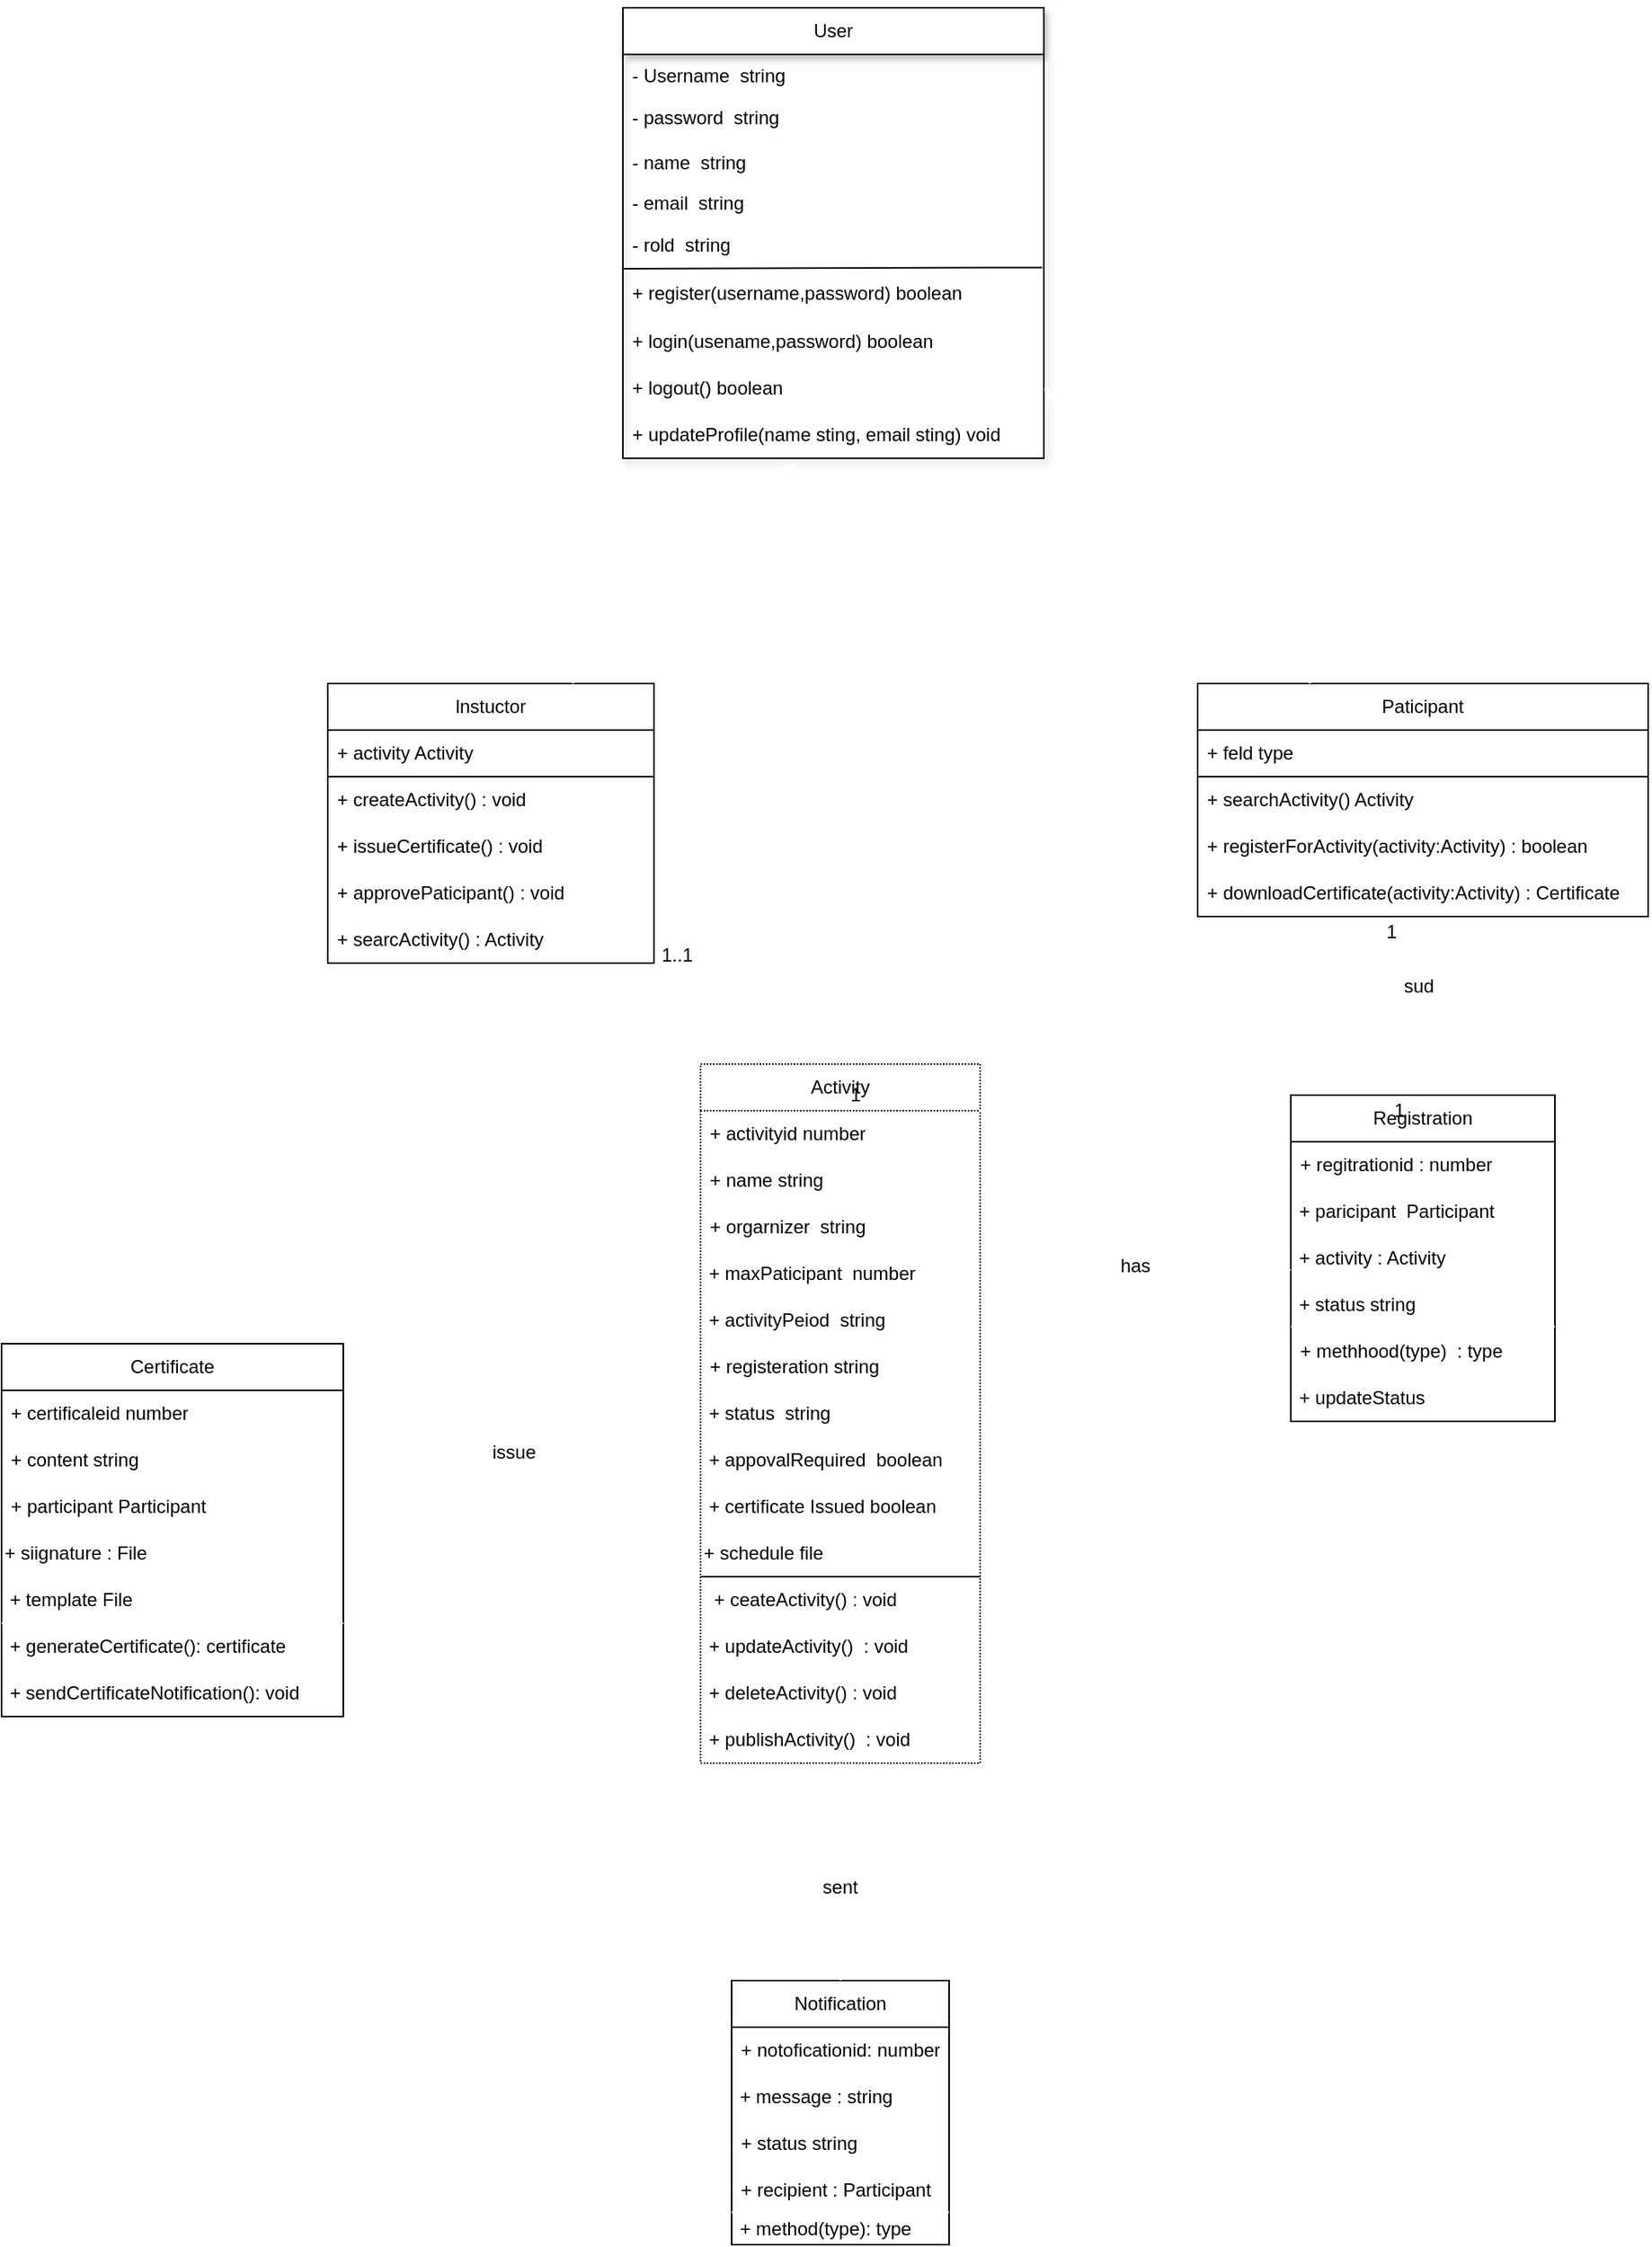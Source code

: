 <mxfile>
    <diagram id="O3-q20drtI94kk6tilBj" name="Page-1">
        <mxGraphModel dx="1276" dy="593" grid="1" gridSize="10" guides="1" tooltips="1" connect="1" arrows="1" fold="1" page="0" pageScale="1" pageWidth="850" pageHeight="1100" background="none" math="0" shadow="0">
            <root>
                <mxCell id="0"/>
                <mxCell id="1" parent="0"/>
                <mxCell id="2" value="User" style="swimlane;fontStyle=0;childLayout=stackLayout;horizontal=1;startSize=30;horizontalStack=0;resizeParent=1;resizeParentMax=0;resizeLast=0;collapsible=1;marginBottom=0;whiteSpace=wrap;html=1;shadow=1;" vertex="1" parent="1">
                    <mxGeometry x="200" y="20" width="271" height="290" as="geometry">
                        <mxRectangle x="280" y="20" width="70" height="30" as="alternateBounds"/>
                    </mxGeometry>
                </mxCell>
                <mxCell id="3" value="- Username  string" style="text;align=left;verticalAlign=top;spacingLeft=4;spacingRight=4;overflow=hidden;rotatable=0;points=[[0,0.5],[1,0.5]];portConstraint=eastwest;" vertex="1" parent="2">
                    <mxGeometry y="30" width="271" height="26" as="geometry"/>
                </mxCell>
                <mxCell id="4" value="- password&amp;nbsp; string" style="text;strokeColor=none;fillColor=none;align=left;verticalAlign=middle;spacingLeft=4;spacingRight=4;overflow=hidden;points=[[0,0.5],[1,0.5]];portConstraint=eastwest;rotatable=0;whiteSpace=wrap;html=1;" vertex="1" parent="2">
                    <mxGeometry y="56" width="271" height="30" as="geometry"/>
                </mxCell>
                <mxCell id="5" value="- name  string" style="text;align=left;verticalAlign=top;spacingLeft=4;spacingRight=4;overflow=hidden;rotatable=0;points=[[0,0.5],[1,0.5]];portConstraint=eastwest;rounded=0;shadow=0;html=0;" vertex="1" parent="2">
                    <mxGeometry y="86" width="271" height="26" as="geometry"/>
                </mxCell>
                <mxCell id="6" value="- email  string" style="text;align=left;verticalAlign=top;spacingLeft=4;spacingRight=4;overflow=hidden;rotatable=0;points=[[0,0.5],[1,0.5]];portConstraint=eastwest;rounded=0;shadow=0;html=0;" vertex="1" parent="2">
                    <mxGeometry y="112" width="271" height="26" as="geometry"/>
                </mxCell>
                <mxCell id="7" value="- rold&amp;nbsp; string" style="text;strokeColor=none;fillColor=none;align=left;verticalAlign=middle;spacingLeft=4;spacingRight=4;overflow=hidden;points=[[0,0.5],[1,0.5]];portConstraint=eastwest;rotatable=0;whiteSpace=wrap;html=1;" vertex="1" parent="2">
                    <mxGeometry y="138" width="271" height="30" as="geometry"/>
                </mxCell>
                <mxCell id="32" style="edgeStyle=none;html=1;endArrow=none;endFill=0;entryX=0.996;entryY=-0.025;entryDx=0;entryDy=0;entryPerimeter=0;" edge="1" parent="2" target="8">
                    <mxGeometry relative="1" as="geometry">
                        <mxPoint x="206" y="168" as="targetPoint"/>
                        <mxPoint y="168" as="sourcePoint"/>
                    </mxGeometry>
                </mxCell>
                <mxCell id="8" value="+ register(username,password) boolean" style="text;strokeColor=none;fillColor=none;align=left;verticalAlign=middle;spacingLeft=4;spacingRight=4;overflow=hidden;points=[[0,0.5],[1,0.5]];portConstraint=eastwest;rotatable=0;whiteSpace=wrap;html=1;perimeterSpacing=0;rounded=0;glass=0;shadow=0;" vertex="1" parent="2">
                    <mxGeometry y="168" width="271" height="32" as="geometry"/>
                </mxCell>
                <mxCell id="9" value="+ login(usename,password) boolean" style="text;strokeColor=none;fillColor=none;align=left;verticalAlign=middle;spacingLeft=4;spacingRight=4;overflow=hidden;points=[[0,0.5],[1,0.5]];portConstraint=eastwest;rotatable=0;whiteSpace=wrap;html=1;dashed=1;" vertex="1" parent="2">
                    <mxGeometry y="200" width="271" height="30" as="geometry"/>
                </mxCell>
                <mxCell id="20" value="+ logout() boolean" style="text;strokeColor=none;fillColor=none;align=left;verticalAlign=middle;spacingLeft=4;spacingRight=4;overflow=hidden;points=[[0,0.5],[1,0.5]];portConstraint=eastwest;rotatable=0;whiteSpace=wrap;html=1;dashed=1;" vertex="1" parent="2">
                    <mxGeometry y="230" width="271" height="30" as="geometry"/>
                </mxCell>
                <mxCell id="24" value="+ updateProfile(name sting, email sting) void" style="text;strokeColor=none;fillColor=none;align=left;verticalAlign=middle;spacingLeft=4;spacingRight=4;overflow=hidden;points=[[0,0.5],[1,0.5]];portConstraint=eastwest;rotatable=0;whiteSpace=wrap;html=1;dashed=1;" vertex="1" parent="2">
                    <mxGeometry y="260" width="271" height="30" as="geometry"/>
                </mxCell>
                <mxCell id="10" value="lnstuctor" style="swimlane;fontStyle=0;childLayout=stackLayout;horizontal=1;startSize=30;horizontalStack=0;resizeParent=1;resizeParentMax=0;resizeLast=0;collapsible=1;marginBottom=0;whiteSpace=wrap;html=1;" vertex="1" parent="1">
                    <mxGeometry x="10" y="455" width="210" height="180" as="geometry"/>
                </mxCell>
                <mxCell id="11" value="+ activity Activity" style="text;strokeColor=none;fillColor=none;align=left;verticalAlign=middle;spacingLeft=4;spacingRight=4;overflow=hidden;points=[[0,0.5],[1,0.5]];portConstraint=eastwest;rotatable=0;whiteSpace=wrap;html=1;" vertex="1" parent="10">
                    <mxGeometry y="30" width="210" height="30" as="geometry"/>
                </mxCell>
                <mxCell id="38" value="" style="endArrow=none;html=1;" edge="1" parent="10">
                    <mxGeometry width="50" height="50" relative="1" as="geometry">
                        <mxPoint y="60" as="sourcePoint"/>
                        <mxPoint x="210" y="60" as="targetPoint"/>
                    </mxGeometry>
                </mxCell>
                <mxCell id="28" value="+ createActivity() : void" style="text;strokeColor=none;fillColor=none;align=left;verticalAlign=middle;spacingLeft=4;spacingRight=4;overflow=hidden;points=[[0,0.5],[1,0.5]];portConstraint=eastwest;rotatable=0;whiteSpace=wrap;html=1;" vertex="1" parent="10">
                    <mxGeometry y="60" width="210" height="30" as="geometry"/>
                </mxCell>
                <mxCell id="33" value="+ issueCertificate() : void" style="text;strokeColor=none;fillColor=none;align=left;verticalAlign=middle;spacingLeft=4;spacingRight=4;overflow=hidden;points=[[0,0.5],[1,0.5]];portConstraint=eastwest;rotatable=0;whiteSpace=wrap;html=1;" vertex="1" parent="10">
                    <mxGeometry y="90" width="210" height="30" as="geometry"/>
                </mxCell>
                <mxCell id="34" value="+ approvePaticipant() : void" style="text;strokeColor=none;fillColor=none;align=left;verticalAlign=middle;spacingLeft=4;spacingRight=4;overflow=hidden;points=[[0,0.5],[1,0.5]];portConstraint=eastwest;rotatable=0;whiteSpace=wrap;html=1;" vertex="1" parent="10">
                    <mxGeometry y="120" width="210" height="30" as="geometry"/>
                </mxCell>
                <mxCell id="36" value="+ searcActivity() : Activity" style="text;strokeColor=none;fillColor=none;align=left;verticalAlign=middle;spacingLeft=4;spacingRight=4;overflow=hidden;points=[[0,0.5],[1,0.5]];portConstraint=eastwest;rotatable=0;whiteSpace=wrap;html=1;" vertex="1" parent="10">
                    <mxGeometry y="150" width="210" height="30" as="geometry"/>
                </mxCell>
                <mxCell id="14" value="Paticipant" style="swimlane;fontStyle=0;childLayout=stackLayout;horizontal=1;startSize=30;horizontalStack=0;resizeParent=1;resizeParentMax=0;resizeLast=0;collapsible=1;marginBottom=0;whiteSpace=wrap;html=1;" vertex="1" parent="1">
                    <mxGeometry x="570" y="455" width="290" height="150" as="geometry"/>
                </mxCell>
                <mxCell id="40" value="" style="endArrow=none;html=1;entryX=0.999;entryY=1;entryDx=0;entryDy=0;entryPerimeter=0;" edge="1" parent="14" target="15">
                    <mxGeometry width="50" height="50" relative="1" as="geometry">
                        <mxPoint y="60" as="sourcePoint"/>
                        <mxPoint x="270" y="60" as="targetPoint"/>
                    </mxGeometry>
                </mxCell>
                <mxCell id="15" value="+ feld type" style="text;strokeColor=none;fillColor=none;align=left;verticalAlign=middle;spacingLeft=4;spacingRight=4;overflow=hidden;points=[[0,0.5],[1,0.5]];portConstraint=eastwest;rotatable=0;whiteSpace=wrap;html=1;" vertex="1" parent="14">
                    <mxGeometry y="30" width="290" height="30" as="geometry"/>
                </mxCell>
                <mxCell id="27" value="+ searchActivity() Activity" style="text;strokeColor=none;fillColor=none;align=left;verticalAlign=middle;spacingLeft=4;spacingRight=4;overflow=hidden;points=[[0,0.5],[1,0.5]];portConstraint=eastwest;rotatable=0;whiteSpace=wrap;html=1;" vertex="1" parent="14">
                    <mxGeometry y="60" width="290" height="30" as="geometry"/>
                </mxCell>
                <mxCell id="39" value="+ registerForActivity(activity:Activity) : boolean" style="text;strokeColor=none;fillColor=none;align=left;verticalAlign=middle;spacingLeft=4;spacingRight=4;overflow=hidden;points=[[0,0.5],[1,0.5]];portConstraint=eastwest;rotatable=0;whiteSpace=wrap;html=1;" vertex="1" parent="14">
                    <mxGeometry y="90" width="290" height="30" as="geometry"/>
                </mxCell>
                <mxCell id="41" value="+ downloadCertificate(activity:Activity) : Certificate" style="text;strokeColor=none;fillColor=none;align=left;verticalAlign=middle;spacingLeft=4;spacingRight=4;overflow=hidden;points=[[0,0.5],[1,0.5]];portConstraint=eastwest;rotatable=0;whiteSpace=wrap;html=1;" vertex="1" parent="14">
                    <mxGeometry y="120" width="290" height="30" as="geometry"/>
                </mxCell>
                <mxCell id="43" value="Activity" style="swimlane;fontStyle=0;childLayout=stackLayout;horizontal=1;startSize=30;horizontalStack=0;resizeParent=1;resizeParentMax=0;resizeLast=0;collapsible=1;marginBottom=0;whiteSpace=wrap;html=1;rounded=0;shadow=0;glass=0;dashed=1;dashPattern=1 1;strokeColor=default;" vertex="1" parent="1">
                    <mxGeometry x="250" y="700" width="180" height="450" as="geometry"/>
                </mxCell>
                <mxCell id="44" value="+ activityid number" style="text;strokeColor=none;fillColor=none;align=left;verticalAlign=middle;spacingLeft=4;spacingRight=4;overflow=hidden;points=[[0,0.5],[1,0.5]];portConstraint=eastwest;rotatable=0;whiteSpace=wrap;html=1;rounded=0;shadow=0;glass=0;dashed=1;dashPattern=1 1;" vertex="1" parent="43">
                    <mxGeometry y="30" width="180" height="30" as="geometry"/>
                </mxCell>
                <mxCell id="45" value="+ name string" style="text;strokeColor=none;fillColor=none;align=left;verticalAlign=middle;spacingLeft=4;spacingRight=4;overflow=hidden;points=[[0,0.5],[1,0.5]];portConstraint=eastwest;rotatable=0;whiteSpace=wrap;html=1;rounded=0;shadow=0;glass=0;dashed=1;dashPattern=1 1;" vertex="1" parent="43">
                    <mxGeometry y="60" width="180" height="30" as="geometry"/>
                </mxCell>
                <mxCell id="46" value="+ orgarnizer&amp;nbsp; string" style="text;strokeColor=none;fillColor=none;align=left;verticalAlign=middle;spacingLeft=4;spacingRight=4;overflow=hidden;points=[[0,0.5],[1,0.5]];portConstraint=eastwest;rotatable=0;whiteSpace=wrap;html=1;rounded=0;shadow=0;glass=0;dashed=1;dashPattern=1 1;" vertex="1" parent="43">
                    <mxGeometry y="90" width="180" height="30" as="geometry"/>
                </mxCell>
                <mxCell id="48" value="&amp;nbsp;+ maxPaticipant&amp;nbsp; number" style="text;html=1;align=left;verticalAlign=middle;resizable=0;points=[];autosize=1;strokeColor=none;fillColor=none;" vertex="1" parent="43">
                    <mxGeometry y="120" width="180" height="30" as="geometry"/>
                </mxCell>
                <mxCell id="49" value="&amp;nbsp;+ activityPeiod&amp;nbsp; string" style="text;html=1;align=left;verticalAlign=middle;resizable=0;points=[];autosize=1;strokeColor=none;fillColor=none;" vertex="1" parent="43">
                    <mxGeometry y="150" width="180" height="30" as="geometry"/>
                </mxCell>
                <mxCell id="50" value="+ registeration string" style="text;strokeColor=none;fillColor=none;align=left;verticalAlign=middle;spacingLeft=4;spacingRight=4;overflow=hidden;points=[[0,0.5],[1,0.5]];portConstraint=eastwest;rotatable=0;whiteSpace=wrap;html=1;rounded=0;shadow=0;glass=0;dashed=1;dashPattern=1 1;" vertex="1" parent="43">
                    <mxGeometry y="180" width="180" height="30" as="geometry"/>
                </mxCell>
                <mxCell id="47" value="&amp;nbsp;+ status&amp;nbsp; string" style="text;html=1;align=left;verticalAlign=middle;resizable=0;points=[];autosize=1;strokeColor=none;fillColor=none;" vertex="1" parent="43">
                    <mxGeometry y="210" width="180" height="30" as="geometry"/>
                </mxCell>
                <mxCell id="51" value="&amp;nbsp;+ appovalRequired&amp;nbsp; boolean" style="text;html=1;align=left;verticalAlign=middle;resizable=0;points=[];autosize=1;strokeColor=none;fillColor=none;" vertex="1" parent="43">
                    <mxGeometry y="240" width="180" height="30" as="geometry"/>
                </mxCell>
                <mxCell id="59" value="&amp;nbsp;+ certificate Issued boolean" style="text;html=1;strokeColor=none;fillColor=none;align=left;verticalAlign=middle;whiteSpace=wrap;rounded=0;shadow=0;glass=0;dashed=1;dashPattern=1 1;" vertex="1" parent="43">
                    <mxGeometry y="270" width="180" height="30" as="geometry"/>
                </mxCell>
                <mxCell id="53" value="+ schedule file" style="text;html=1;strokeColor=none;fillColor=none;align=left;verticalAlign=middle;whiteSpace=wrap;rounded=0;shadow=0;glass=0;dashed=1;dashPattern=1 1;" vertex="1" parent="43">
                    <mxGeometry y="300" width="180" height="30" as="geometry"/>
                </mxCell>
                <mxCell id="54" value="&amp;nbsp; + ceateActivity() : void" style="text;html=1;strokeColor=none;fillColor=none;align=left;verticalAlign=middle;whiteSpace=wrap;rounded=0;shadow=0;glass=0;dashed=1;dashPattern=1 1;" vertex="1" parent="43">
                    <mxGeometry y="330" width="180" height="30" as="geometry"/>
                </mxCell>
                <mxCell id="60" value="&amp;nbsp;+ updateActivity()&amp;nbsp; : void" style="text;html=1;strokeColor=none;fillColor=none;align=left;verticalAlign=middle;whiteSpace=wrap;rounded=0;shadow=0;glass=0;dashed=1;dashPattern=1 1;" vertex="1" parent="43">
                    <mxGeometry y="360" width="180" height="30" as="geometry"/>
                </mxCell>
                <mxCell id="66" value="&amp;nbsp;+ deleteActivity() : void" style="text;html=1;strokeColor=none;fillColor=none;align=left;verticalAlign=middle;whiteSpace=wrap;rounded=0;shadow=0;glass=0;dashed=1;dashPattern=1 1;" vertex="1" parent="43">
                    <mxGeometry y="390" width="180" height="30" as="geometry"/>
                </mxCell>
                <mxCell id="61" value="&amp;nbsp;+ publishActivity()&amp;nbsp; : void" style="text;html=1;strokeColor=none;fillColor=none;align=left;verticalAlign=middle;whiteSpace=wrap;rounded=0;shadow=0;glass=0;dashed=1;dashPattern=1 1;" vertex="1" parent="43">
                    <mxGeometry y="420" width="180" height="30" as="geometry"/>
                </mxCell>
                <mxCell id="56" value="" style="endArrow=none;html=1;rounded=0;labelBorderColor=none;entryX=1;entryY=0;entryDx=0;entryDy=0;" edge="1" parent="43" target="54">
                    <mxGeometry width="50" height="50" relative="1" as="geometry">
                        <mxPoint y="330" as="sourcePoint"/>
                        <mxPoint x="160" y="330" as="targetPoint"/>
                    </mxGeometry>
                </mxCell>
                <mxCell id="82" value="" style="endArrow=classic;html=1;strokeColor=#FFFFFF;entryX=0.409;entryY=1.094;entryDx=0;entryDy=0;entryPerimeter=0;exitX=0.75;exitY=0;exitDx=0;exitDy=0;" edge="1" parent="1" source="10" target="24">
                    <mxGeometry width="50" height="50" relative="1" as="geometry">
                        <mxPoint x="190" y="400" as="sourcePoint"/>
                        <mxPoint x="240" y="350" as="targetPoint"/>
                    </mxGeometry>
                </mxCell>
                <mxCell id="83" value="" style="endArrow=classic;html=1;strokeColor=#FFFFFF;entryX=1;entryY=0.5;entryDx=0;entryDy=0;exitX=0.25;exitY=0;exitDx=0;exitDy=0;" edge="1" parent="1" source="14" target="20">
                    <mxGeometry width="50" height="50" relative="1" as="geometry">
                        <mxPoint x="227.5" y="450" as="sourcePoint"/>
                        <mxPoint x="320.839" y="322.82" as="targetPoint"/>
                    </mxGeometry>
                </mxCell>
                <mxCell id="84" value="" style="endArrow=diamondThin;html=1;strokeColor=#FFFFFF;exitX=0.693;exitY=1.176;exitDx=0;exitDy=0;exitPerimeter=0;entryX=-0.008;entryY=0.106;entryDx=0;entryDy=0;entryPerimeter=0;endFill=1;" edge="1" parent="1" source="36" target="45">
                    <mxGeometry width="50" height="50" relative="1" as="geometry">
                        <mxPoint x="210" y="720" as="sourcePoint"/>
                        <mxPoint x="260" y="670" as="targetPoint"/>
                    </mxGeometry>
                </mxCell>
                <mxCell id="85" value="1..1" style="text;html=1;strokeColor=none;fillColor=none;align=center;verticalAlign=middle;whiteSpace=wrap;rounded=0;" vertex="1" parent="1">
                    <mxGeometry x="210" y="620" width="50" height="20" as="geometry"/>
                </mxCell>
                <mxCell id="86" value="1" style="text;html=1;strokeColor=none;fillColor=none;align=center;verticalAlign=middle;whiteSpace=wrap;rounded=0;" vertex="1" parent="1">
                    <mxGeometry x="330" y="710" width="40" height="20" as="geometry"/>
                </mxCell>
                <mxCell id="88" value="Registration" style="swimlane;fontStyle=0;childLayout=stackLayout;horizontal=1;startSize=30;horizontalStack=0;resizeParent=1;resizeParentMax=0;resizeLast=0;collapsible=1;marginBottom=0;whiteSpace=wrap;html=1;" vertex="1" parent="1">
                    <mxGeometry x="630" y="720" width="170" height="210" as="geometry"/>
                </mxCell>
                <mxCell id="89" value="+ regitrationid : number" style="text;strokeColor=none;fillColor=none;align=left;verticalAlign=middle;spacingLeft=4;spacingRight=4;overflow=hidden;points=[[0,0.5],[1,0.5]];portConstraint=eastwest;rotatable=0;whiteSpace=wrap;html=1;" vertex="1" parent="88">
                    <mxGeometry y="30" width="170" height="30" as="geometry"/>
                </mxCell>
                <mxCell id="105" value="&amp;nbsp;+ paricipant&amp;nbsp; Participant" style="text;html=1;strokeColor=none;fillColor=none;align=left;verticalAlign=middle;whiteSpace=wrap;rounded=0;" vertex="1" parent="88">
                    <mxGeometry y="60" width="170" height="30" as="geometry"/>
                </mxCell>
                <mxCell id="106" value="&amp;nbsp;+ activity : Activity" style="text;html=1;strokeColor=none;fillColor=none;align=left;verticalAlign=middle;whiteSpace=wrap;rounded=0;" vertex="1" parent="88">
                    <mxGeometry y="90" width="170" height="30" as="geometry"/>
                </mxCell>
                <mxCell id="107" value="&amp;nbsp;+ status string" style="text;html=1;strokeColor=none;fillColor=none;align=left;verticalAlign=middle;whiteSpace=wrap;rounded=0;" vertex="1" parent="88">
                    <mxGeometry y="120" width="170" height="30" as="geometry"/>
                </mxCell>
                <mxCell id="108" value="" style="endArrow=none;html=1;strokeColor=#FFFFFF;startSize=14;endSize=11;" edge="1" parent="88">
                    <mxGeometry width="50" height="50" relative="1" as="geometry">
                        <mxPoint y="148.82" as="sourcePoint"/>
                        <mxPoint x="170" y="148.82" as="targetPoint"/>
                    </mxGeometry>
                </mxCell>
                <mxCell id="90" value="+ methhood(type)&amp;nbsp; : type" style="text;strokeColor=none;fillColor=none;align=left;verticalAlign=middle;spacingLeft=4;spacingRight=4;overflow=hidden;points=[[0,0.5],[1,0.5]];portConstraint=eastwest;rotatable=0;whiteSpace=wrap;html=1;" vertex="1" parent="88">
                    <mxGeometry y="150" width="170" height="30" as="geometry"/>
                </mxCell>
                <mxCell id="109" value="&amp;nbsp;+ updateStatus" style="text;html=1;strokeColor=none;fillColor=none;align=left;verticalAlign=middle;whiteSpace=wrap;rounded=0;" vertex="1" parent="88">
                    <mxGeometry y="180" width="170" height="30" as="geometry"/>
                </mxCell>
                <mxCell id="95" value="1" style="text;html=1;strokeColor=none;fillColor=none;align=center;verticalAlign=middle;whiteSpace=wrap;rounded=0;" vertex="1" parent="1">
                    <mxGeometry x="680" y="720" width="40" height="20" as="geometry"/>
                </mxCell>
                <mxCell id="101" value="" style="endArrow=none;html=1;strokeColor=#FFFFFF;entryX=0.492;entryY=1.175;entryDx=0;entryDy=0;entryPerimeter=0;exitX=0.5;exitY=0;exitDx=0;exitDy=0;endFill=0;startArrow=none;startFill=1;endSize=11;startSize=14;" edge="1" parent="1" source="104" target="41">
                    <mxGeometry width="50" height="50" relative="1" as="geometry">
                        <mxPoint x="715.0" y="740" as="sourcePoint"/>
                        <mxPoint x="650.08" y="675.45" as="targetPoint"/>
                    </mxGeometry>
                </mxCell>
                <mxCell id="102" value="1" style="text;html=1;strokeColor=none;fillColor=none;align=center;verticalAlign=middle;whiteSpace=wrap;rounded=0;" vertex="1" parent="1">
                    <mxGeometry x="680" y="605" width="30" height="20" as="geometry"/>
                </mxCell>
                <mxCell id="103" value="" style="endArrow=none;html=1;strokeColor=#FFFFFF;entryX=0;entryY=0.75;entryDx=0;entryDy=0;startArrow=none;" edge="1" parent="1" source="119" target="106">
                    <mxGeometry width="50" height="50" relative="1" as="geometry">
                        <mxPoint x="430" y="800" as="sourcePoint"/>
                        <mxPoint x="590" y="910" as="targetPoint"/>
                    </mxGeometry>
                </mxCell>
                <mxCell id="110" value="Certificate" style="swimlane;fontStyle=0;childLayout=stackLayout;horizontal=1;startSize=30;horizontalStack=0;resizeParent=1;resizeParentMax=0;resizeLast=0;collapsible=1;marginBottom=0;whiteSpace=wrap;html=1;" vertex="1" parent="1">
                    <mxGeometry x="-200" y="880" width="220" height="240" as="geometry"/>
                </mxCell>
                <mxCell id="111" value="+ certificaleid number" style="text;strokeColor=none;fillColor=none;align=left;verticalAlign=middle;spacingLeft=4;spacingRight=4;overflow=hidden;points=[[0,0.5],[1,0.5]];portConstraint=eastwest;rotatable=0;whiteSpace=wrap;html=1;" vertex="1" parent="110">
                    <mxGeometry y="30" width="220" height="30" as="geometry"/>
                </mxCell>
                <mxCell id="112" value="+ content string" style="text;strokeColor=none;fillColor=none;align=left;verticalAlign=middle;spacingLeft=4;spacingRight=4;overflow=hidden;points=[[0,0.5],[1,0.5]];portConstraint=eastwest;rotatable=0;whiteSpace=wrap;html=1;" vertex="1" parent="110">
                    <mxGeometry y="60" width="220" height="30" as="geometry"/>
                </mxCell>
                <mxCell id="113" value="+ participant Participant" style="text;strokeColor=none;fillColor=none;align=left;verticalAlign=middle;spacingLeft=4;spacingRight=4;overflow=hidden;points=[[0,0.5],[1,0.5]];portConstraint=eastwest;rotatable=0;whiteSpace=wrap;html=1;" vertex="1" parent="110">
                    <mxGeometry y="90" width="220" height="30" as="geometry"/>
                </mxCell>
                <mxCell id="121" value="+ siignature : File" style="text;html=1;strokeColor=none;fillColor=none;align=left;verticalAlign=middle;whiteSpace=wrap;rounded=0;" vertex="1" parent="110">
                    <mxGeometry y="120" width="220" height="30" as="geometry"/>
                </mxCell>
                <mxCell id="125" value="&amp;nbsp;+ template File" style="text;html=1;strokeColor=none;fillColor=none;align=left;verticalAlign=middle;whiteSpace=wrap;rounded=0;" vertex="1" parent="110">
                    <mxGeometry y="150" width="220" height="30" as="geometry"/>
                </mxCell>
                <mxCell id="124" value="" style="endArrow=none;html=1;strokeColor=#FFFFFF;startSize=14;endSize=11;" edge="1" parent="110">
                    <mxGeometry width="50" height="50" relative="1" as="geometry">
                        <mxPoint y="180" as="sourcePoint"/>
                        <mxPoint x="220" y="180" as="targetPoint"/>
                    </mxGeometry>
                </mxCell>
                <mxCell id="123" value="&amp;nbsp;+ generateCertificate(): certificate" style="text;html=1;strokeColor=none;fillColor=none;align=left;verticalAlign=middle;whiteSpace=wrap;rounded=0;" vertex="1" parent="110">
                    <mxGeometry y="180" width="220" height="30" as="geometry"/>
                </mxCell>
                <mxCell id="126" value="&amp;nbsp;+ sendCertificateNotification(): void" style="text;html=1;strokeColor=none;fillColor=none;align=left;verticalAlign=middle;whiteSpace=wrap;rounded=0;" vertex="1" parent="110">
                    <mxGeometry y="210" width="220" height="30" as="geometry"/>
                </mxCell>
                <mxCell id="117" value="" style="endArrow=none;html=1;strokeColor=#FFFFFF;startSize=14;endSize=11;entryX=-0.015;entryY=0.294;entryDx=0;entryDy=0;entryPerimeter=0;exitX=1;exitY=0.5;exitDx=0;exitDy=0;startArrow=none;" edge="1" parent="1" source="115" target="51">
                    <mxGeometry width="50" height="50" relative="1" as="geometry">
                        <mxPoint x="110" y="950" as="sourcePoint"/>
                        <mxPoint x="160" y="900" as="targetPoint"/>
                    </mxGeometry>
                </mxCell>
                <mxCell id="138" style="edgeStyle=none;html=1;exitX=0;exitY=0.5;exitDx=0;exitDy=0;entryX=1.01;entryY=0.289;entryDx=0;entryDy=0;entryPerimeter=0;strokeColor=#FFFFFF;startArrow=none;startFill=0;endArrow=diamondThin;endFill=1;startSize=14;endSize=11;" edge="1" parent="1" source="115" target="112">
                    <mxGeometry relative="1" as="geometry"/>
                </mxCell>
                <mxCell id="115" value="issue" style="text;html=1;strokeColor=none;fillColor=none;align=center;verticalAlign=middle;whiteSpace=wrap;rounded=0;" vertex="1" parent="1">
                    <mxGeometry x="110" y="940" width="40" height="20" as="geometry"/>
                </mxCell>
                <mxCell id="139" style="edgeStyle=none;html=1;exitX=0;exitY=0.5;exitDx=0;exitDy=0;entryX=1.012;entryY=0.304;entryDx=0;entryDy=0;entryPerimeter=0;strokeColor=#FFFFFF;startArrow=none;startFill=0;endArrow=diamondThin;endFill=1;startSize=14;endSize=11;" edge="1" parent="1" source="119" target="48">
                    <mxGeometry relative="1" as="geometry"/>
                </mxCell>
                <mxCell id="119" value="has" style="text;html=1;strokeColor=none;fillColor=none;align=center;verticalAlign=middle;whiteSpace=wrap;rounded=0;" vertex="1" parent="1">
                    <mxGeometry x="520" y="820" width="20" height="20" as="geometry"/>
                </mxCell>
                <mxCell id="127" value="Notification" style="swimlane;fontStyle=0;childLayout=stackLayout;horizontal=1;startSize=30;horizontalStack=0;resizeParent=1;resizeParentMax=0;resizeLast=0;collapsible=1;marginBottom=0;whiteSpace=wrap;html=1;" vertex="1" parent="1">
                    <mxGeometry x="270" y="1290" width="140" height="170" as="geometry"/>
                </mxCell>
                <mxCell id="128" value="+ notoficationid: number" style="text;strokeColor=none;fillColor=none;align=left;verticalAlign=middle;spacingLeft=4;spacingRight=4;overflow=hidden;points=[[0,0.5],[1,0.5]];portConstraint=eastwest;rotatable=0;whiteSpace=wrap;html=1;" vertex="1" parent="127">
                    <mxGeometry y="30" width="140" height="30" as="geometry"/>
                </mxCell>
                <mxCell id="131" value="&amp;nbsp;+ message : string" style="text;html=1;strokeColor=none;fillColor=none;align=left;verticalAlign=middle;whiteSpace=wrap;rounded=0;" vertex="1" parent="127">
                    <mxGeometry y="60" width="140" height="30" as="geometry"/>
                </mxCell>
                <mxCell id="129" value="+ status string" style="text;strokeColor=none;fillColor=none;align=left;verticalAlign=middle;spacingLeft=4;spacingRight=4;overflow=hidden;points=[[0,0.5],[1,0.5]];portConstraint=eastwest;rotatable=0;whiteSpace=wrap;html=1;" vertex="1" parent="127">
                    <mxGeometry y="90" width="140" height="30" as="geometry"/>
                </mxCell>
                <mxCell id="130" value="+ recipient : Participant&amp;nbsp;" style="text;strokeColor=none;fillColor=none;align=left;verticalAlign=middle;spacingLeft=4;spacingRight=4;overflow=hidden;points=[[0,0.5],[1,0.5]];portConstraint=eastwest;rotatable=0;whiteSpace=wrap;html=1;" vertex="1" parent="127">
                    <mxGeometry y="120" width="140" height="30" as="geometry"/>
                </mxCell>
                <mxCell id="134" value="" style="endArrow=none;html=1;strokeColor=#FFFFFF;startSize=14;endSize=11;" edge="1" parent="127">
                    <mxGeometry width="50" height="50" relative="1" as="geometry">
                        <mxPoint y="149.13" as="sourcePoint"/>
                        <mxPoint x="140" y="149.13" as="targetPoint"/>
                    </mxGeometry>
                </mxCell>
                <mxCell id="132" value="&amp;nbsp;+ method(type): type" style="text;html=1;strokeColor=none;fillColor=none;align=left;verticalAlign=middle;whiteSpace=wrap;rounded=0;" vertex="1" parent="127">
                    <mxGeometry y="150" width="140" height="20" as="geometry"/>
                </mxCell>
                <mxCell id="136" style="edgeStyle=none;html=1;exitX=0.5;exitY=0;exitDx=0;exitDy=0;entryX=0.5;entryY=1;entryDx=0;entryDy=0;strokeColor=#FFFFFF;startArrow=none;startFill=0;endArrow=none;endFill=0;startSize=14;endSize=11;" edge="1" parent="1" source="135" target="61">
                    <mxGeometry relative="1" as="geometry"/>
                </mxCell>
                <mxCell id="137" style="edgeStyle=none;html=1;exitX=0.5;exitY=1;exitDx=0;exitDy=0;entryX=0.5;entryY=0;entryDx=0;entryDy=0;strokeColor=#FFFFFF;startArrow=none;startFill=0;endArrow=none;endFill=0;startSize=14;endSize=11;" edge="1" parent="1" source="135" target="127">
                    <mxGeometry relative="1" as="geometry"/>
                </mxCell>
                <mxCell id="135" value="sent" style="text;html=1;strokeColor=none;fillColor=none;align=center;verticalAlign=middle;whiteSpace=wrap;rounded=0;" vertex="1" parent="1">
                    <mxGeometry x="320" y="1220" width="40" height="20" as="geometry"/>
                </mxCell>
                <mxCell id="140" value="" style="endArrow=none;html=1;strokeColor=#FFFFFF;entryX=0.492;entryY=1.175;entryDx=0;entryDy=0;entryPerimeter=0;exitX=0.5;exitY=0;exitDx=0;exitDy=0;endFill=0;startArrow=diamondThin;startFill=1;endSize=11;startSize=14;" edge="1" parent="1" source="88" target="104">
                    <mxGeometry width="50" height="50" relative="1" as="geometry">
                        <mxPoint x="715" y="720" as="sourcePoint"/>
                        <mxPoint x="712.68" y="610.25" as="targetPoint"/>
                    </mxGeometry>
                </mxCell>
                <mxCell id="104" value="sud" style="text;html=1;strokeColor=none;fillColor=none;align=center;verticalAlign=middle;whiteSpace=wrap;rounded=0;" vertex="1" parent="1">
                    <mxGeometry x="690" y="640" width="45" height="20" as="geometry"/>
                </mxCell>
            </root>
        </mxGraphModel>
    </diagram>
</mxfile>